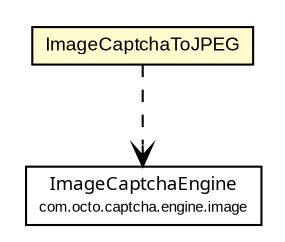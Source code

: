 #!/usr/local/bin/dot
#
# Class diagram 
# Generated by UmlGraph version 4.6 (http://www.spinellis.gr/sw/umlgraph)
#

digraph G {
	edge [fontname="arial",fontsize=10,labelfontname="arial",labelfontsize=10];
	node [fontname="arial",fontsize=10,shape=plaintext];
	// com.octo.captcha.engine.image.ImageCaptchaEngine
	c15610 [label=<<table border="0" cellborder="1" cellspacing="0" cellpadding="2" port="p" href="../ImageCaptchaEngine.html">
		<tr><td><table border="0" cellspacing="0" cellpadding="1">
			<tr><td><font face="ariali"> ImageCaptchaEngine </font></td></tr>
			<tr><td><font point-size="7.0"> com.octo.captcha.engine.image </font></td></tr>
		</table></td></tr>
		</table>>, fontname="arial", fontcolor="black", fontsize=9.0];
	// com.octo.captcha.engine.image.utils.ImageCaptchaToJPEG
	c15629 [label=<<table border="0" cellborder="1" cellspacing="0" cellpadding="2" port="p" bgcolor="lemonChiffon" href="./ImageCaptchaToJPEG.html">
		<tr><td><table border="0" cellspacing="0" cellpadding="1">
			<tr><td> ImageCaptchaToJPEG </td></tr>
		</table></td></tr>
		</table>>, fontname="arial", fontcolor="black", fontsize=9.0];
	// com.octo.captcha.engine.image.utils.ImageCaptchaToJPEG DEPEND com.octo.captcha.engine.image.ImageCaptchaEngine
	c15629:p -> c15610:p [taillabel="", label="", headlabel="", fontname="arial", fontcolor="black", fontsize=10.0, color="black", arrowhead=open, style=dashed];
}

